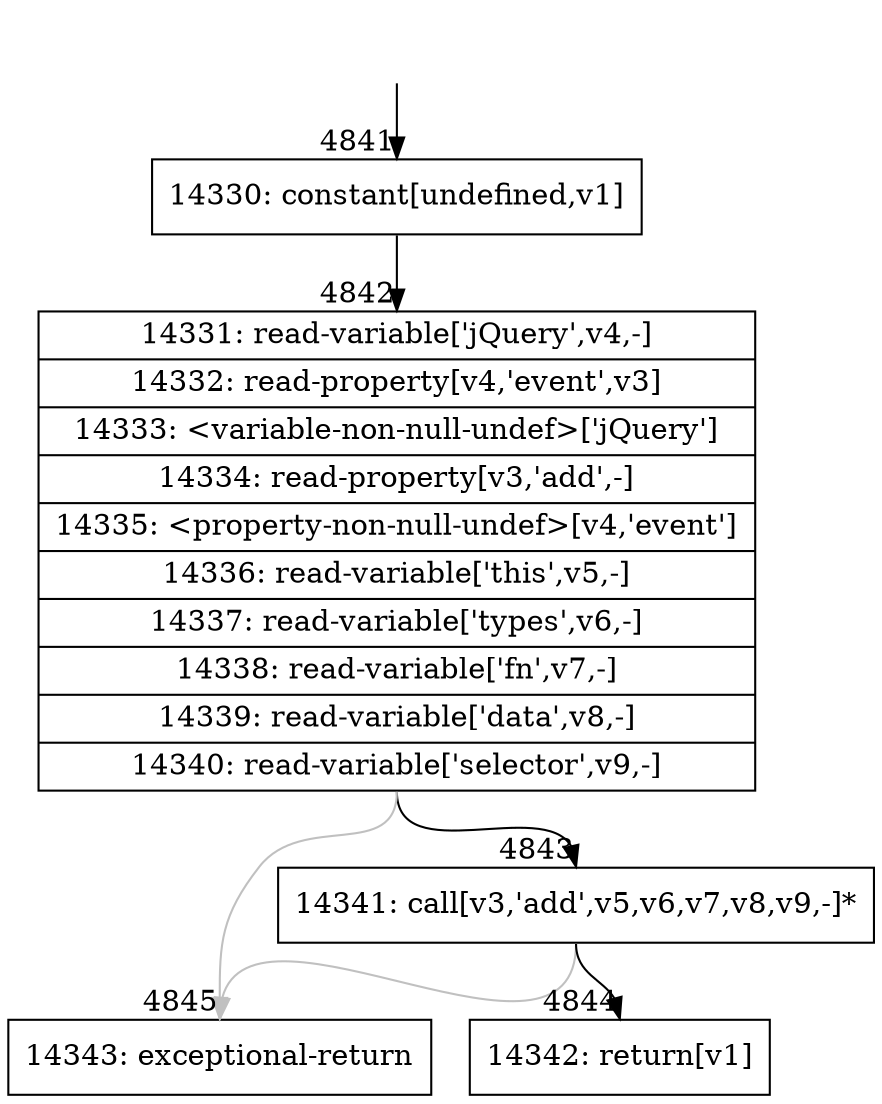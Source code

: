 digraph {
rankdir="TD"
BB_entry306[shape=none,label=""];
BB_entry306 -> BB4841 [tailport=s, headport=n, headlabel="    4841"]
BB4841 [shape=record label="{14330: constant[undefined,v1]}" ] 
BB4841 -> BB4842 [tailport=s, headport=n, headlabel="      4842"]
BB4842 [shape=record label="{14331: read-variable['jQuery',v4,-]|14332: read-property[v4,'event',v3]|14333: \<variable-non-null-undef\>['jQuery']|14334: read-property[v3,'add',-]|14335: \<property-non-null-undef\>[v4,'event']|14336: read-variable['this',v5,-]|14337: read-variable['types',v6,-]|14338: read-variable['fn',v7,-]|14339: read-variable['data',v8,-]|14340: read-variable['selector',v9,-]}" ] 
BB4842 -> BB4843 [tailport=s, headport=n, headlabel="      4843"]
BB4842 -> BB4845 [tailport=s, headport=n, color=gray, headlabel="      4845"]
BB4843 [shape=record label="{14341: call[v3,'add',v5,v6,v7,v8,v9,-]*}" ] 
BB4843 -> BB4844 [tailport=s, headport=n, headlabel="      4844"]
BB4843 -> BB4845 [tailport=s, headport=n, color=gray]
BB4844 [shape=record label="{14342: return[v1]}" ] 
BB4845 [shape=record label="{14343: exceptional-return}" ] 
}
